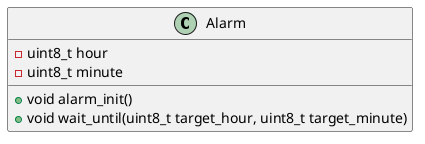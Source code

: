 @startuml alarm.puml
class Alarm{

    - uint8_t hour
    - uint8_t minute

    + void alarm_init()
    + void wait_until(uint8_t target_hour, uint8_t target_minute)
}
@enduml